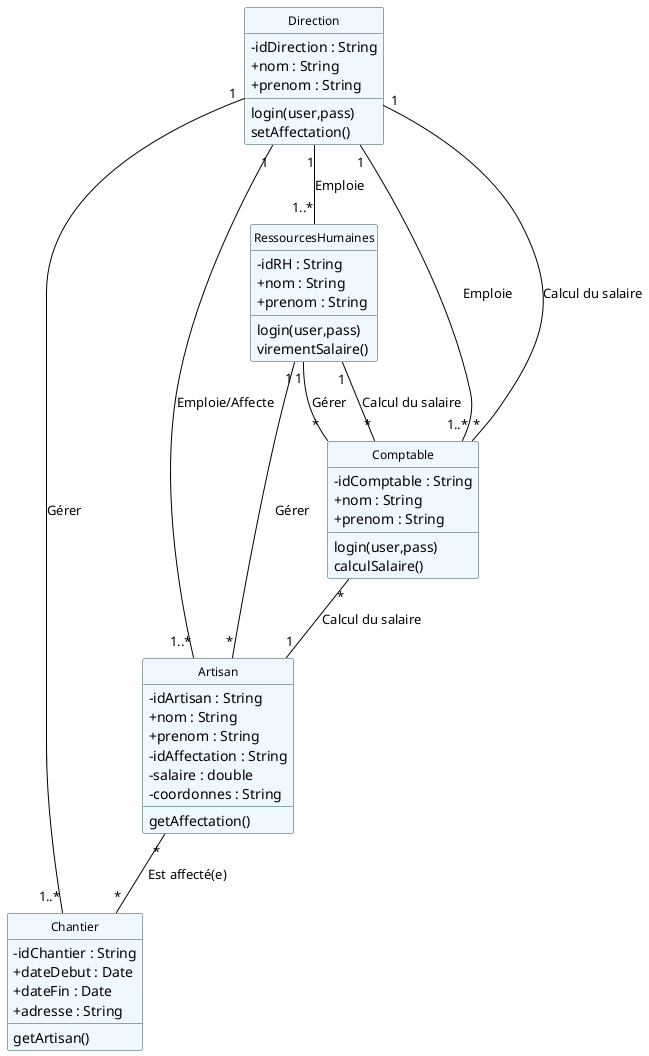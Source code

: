 ```plantuml

@startuml

hide circle
hide empty members
hide empty methods

skinparam classAttributeIconSize 0

skinparam roundcorner 5

skinparam class {
    BackgroundColor AliceBlue
    BorderColor DarkSlateGray
    ArrowColor Black
    FontColor Black
    FontSize 12
    FontName Helvetica
}

skinparam arrow {
    MessageAlign center
}


class Direction{
    - idDirection : String 
    + nom : String
    + prenom : String

    login(user,pass)
    setAffectation()
}

class RessourcesHumaines{
    - idRH : String 
    + nom : String
    + prenom : String

    login(user,pass)
     virementSalaire()
}

class Comptable {
    - idComptable : String
    + nom : String
    + prenom : String

    login(user,pass)
    calculSalaire()
}

class Artisan{
    - idArtisan : String
    + nom : String
    + prenom : String
    - idAffectation : String
    - salaire : double
    - coordonnes : String

    getAffectation()
}

class Chantier{
    - idChantier : String
    + dateDebut : Date
    + dateFin : Date
    + adresse : String

    getArtisan()
}

Direction "1" -- "1..*" Artisan : Emploie/Affecte
Direction "1" -- "1..*" RessourcesHumaines : Emploie
Direction "1" -- "1..*" Comptable : Emploie
Direction "1" -- "1..*" Chantier : Gérer

RessourcesHumaines "1" -- "*" Artisan : Gérer
RessourcesHumaines "1" -- "*" Comptable : Gérer

Comptable "*" -- "1" Artisan : Calcul du salaire
Comptable "*" -- "1" Direction : Calcul du salaire
Comptable "*" -- "1" RessourcesHumaines : Calcul du salaire

Artisan "*" -- "*" Chantier : Est affecté(e)



@enduml

```